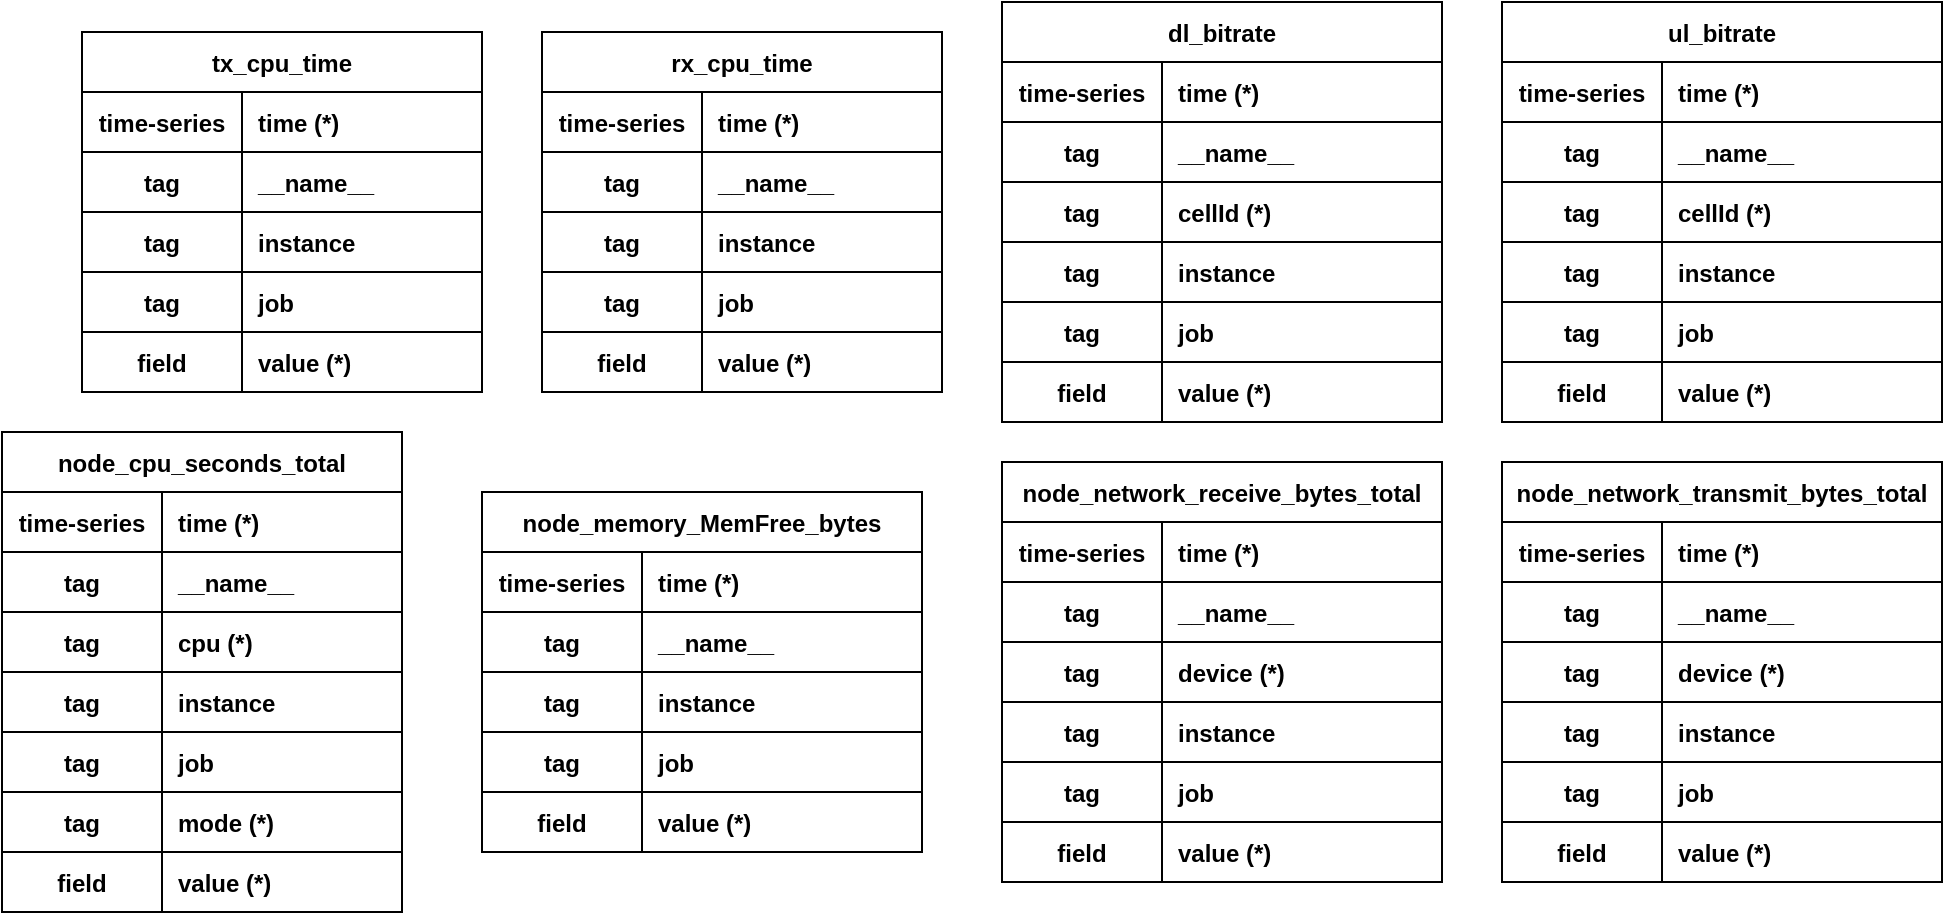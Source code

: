 <mxfile version="14.1.8" type="device"><diagram id="R2lEEEUBdFMjLlhIrx00" name="Page-1"><mxGraphModel dx="1422" dy="822" grid="1" gridSize="10" guides="1" tooltips="1" connect="1" arrows="1" fold="1" page="1" pageScale="1" pageWidth="850" pageHeight="1100" math="0" shadow="0" extFonts="Permanent Marker^https://fonts.googleapis.com/css?family=Permanent+Marker"><root><mxCell id="0"/><mxCell id="1" parent="0"/><mxCell id="C-vyLk0tnHw3VtMMgP7b-23" value="node_cpu_seconds_total" style="shape=table;startSize=30;container=1;collapsible=1;childLayout=tableLayout;fixedRows=1;rowLines=0;fontStyle=1;align=center;resizeLast=1;" parent="1" vertex="1"><mxGeometry x="20" y="240" width="200" height="240" as="geometry"/></mxCell><mxCell id="C-vyLk0tnHw3VtMMgP7b-24" value="" style="shape=partialRectangle;collapsible=0;dropTarget=0;pointerEvents=0;fillColor=none;points=[[0,0.5],[1,0.5]];portConstraint=eastwest;top=0;left=0;right=0;bottom=1;" parent="C-vyLk0tnHw3VtMMgP7b-23" vertex="1"><mxGeometry y="30" width="200" height="30" as="geometry"/></mxCell><mxCell id="C-vyLk0tnHw3VtMMgP7b-25" value="time-series" style="shape=partialRectangle;overflow=hidden;connectable=0;fillColor=none;top=0;left=0;bottom=0;right=0;fontStyle=1;" parent="C-vyLk0tnHw3VtMMgP7b-24" vertex="1"><mxGeometry width="80" height="30" as="geometry"/></mxCell><mxCell id="C-vyLk0tnHw3VtMMgP7b-26" value="time (*)" style="shape=partialRectangle;overflow=hidden;connectable=0;fillColor=none;top=0;left=0;bottom=0;right=0;align=left;spacingLeft=6;fontStyle=1;" parent="C-vyLk0tnHw3VtMMgP7b-24" vertex="1"><mxGeometry x="80" width="120" height="30" as="geometry"/></mxCell><mxCell id="g7K56f_IgcgSy3lvtqg9-28" style="shape=partialRectangle;collapsible=0;dropTarget=0;pointerEvents=0;fillColor=none;points=[[0,0.5],[1,0.5]];portConstraint=eastwest;top=0;left=0;right=0;bottom=1;" vertex="1" parent="C-vyLk0tnHw3VtMMgP7b-23"><mxGeometry y="60" width="200" height="30" as="geometry"/></mxCell><mxCell id="g7K56f_IgcgSy3lvtqg9-29" value="tag" style="shape=partialRectangle;overflow=hidden;connectable=0;fillColor=none;top=0;left=0;bottom=0;right=0;fontStyle=1;" vertex="1" parent="g7K56f_IgcgSy3lvtqg9-28"><mxGeometry width="80" height="30" as="geometry"/></mxCell><mxCell id="g7K56f_IgcgSy3lvtqg9-30" value="__name__" style="shape=partialRectangle;overflow=hidden;connectable=0;fillColor=none;top=0;left=0;bottom=0;right=0;align=left;spacingLeft=6;fontStyle=1;" vertex="1" parent="g7K56f_IgcgSy3lvtqg9-28"><mxGeometry x="80" width="120" height="30" as="geometry"/></mxCell><mxCell id="g7K56f_IgcgSy3lvtqg9-25" style="shape=partialRectangle;collapsible=0;dropTarget=0;pointerEvents=0;fillColor=none;points=[[0,0.5],[1,0.5]];portConstraint=eastwest;top=0;left=0;right=0;bottom=1;" vertex="1" parent="C-vyLk0tnHw3VtMMgP7b-23"><mxGeometry y="90" width="200" height="30" as="geometry"/></mxCell><mxCell id="g7K56f_IgcgSy3lvtqg9-26" value="tag" style="shape=partialRectangle;overflow=hidden;connectable=0;fillColor=none;top=0;left=0;bottom=0;right=0;fontStyle=1;" vertex="1" parent="g7K56f_IgcgSy3lvtqg9-25"><mxGeometry width="80" height="30" as="geometry"/></mxCell><mxCell id="g7K56f_IgcgSy3lvtqg9-27" value="cpu (*)" style="shape=partialRectangle;overflow=hidden;connectable=0;fillColor=none;top=0;left=0;bottom=0;right=0;align=left;spacingLeft=6;fontStyle=1;" vertex="1" parent="g7K56f_IgcgSy3lvtqg9-25"><mxGeometry x="80" width="120" height="30" as="geometry"/></mxCell><mxCell id="g7K56f_IgcgSy3lvtqg9-22" style="shape=partialRectangle;collapsible=0;dropTarget=0;pointerEvents=0;fillColor=none;points=[[0,0.5],[1,0.5]];portConstraint=eastwest;top=0;left=0;right=0;bottom=1;" vertex="1" parent="C-vyLk0tnHw3VtMMgP7b-23"><mxGeometry y="120" width="200" height="30" as="geometry"/></mxCell><mxCell id="g7K56f_IgcgSy3lvtqg9-23" value="tag" style="shape=partialRectangle;overflow=hidden;connectable=0;fillColor=none;top=0;left=0;bottom=0;right=0;fontStyle=1;" vertex="1" parent="g7K56f_IgcgSy3lvtqg9-22"><mxGeometry width="80" height="30" as="geometry"/></mxCell><mxCell id="g7K56f_IgcgSy3lvtqg9-24" value="instance" style="shape=partialRectangle;overflow=hidden;connectable=0;fillColor=none;top=0;left=0;bottom=0;right=0;align=left;spacingLeft=6;fontStyle=1;" vertex="1" parent="g7K56f_IgcgSy3lvtqg9-22"><mxGeometry x="80" width="120" height="30" as="geometry"/></mxCell><mxCell id="g7K56f_IgcgSy3lvtqg9-19" style="shape=partialRectangle;collapsible=0;dropTarget=0;pointerEvents=0;fillColor=none;points=[[0,0.5],[1,0.5]];portConstraint=eastwest;top=0;left=0;right=0;bottom=1;" vertex="1" parent="C-vyLk0tnHw3VtMMgP7b-23"><mxGeometry y="150" width="200" height="30" as="geometry"/></mxCell><mxCell id="g7K56f_IgcgSy3lvtqg9-20" value="tag" style="shape=partialRectangle;overflow=hidden;connectable=0;fillColor=none;top=0;left=0;bottom=0;right=0;fontStyle=1;" vertex="1" parent="g7K56f_IgcgSy3lvtqg9-19"><mxGeometry width="80" height="30" as="geometry"/></mxCell><mxCell id="g7K56f_IgcgSy3lvtqg9-21" value="job" style="shape=partialRectangle;overflow=hidden;connectable=0;fillColor=none;top=0;left=0;bottom=0;right=0;align=left;spacingLeft=6;fontStyle=1;" vertex="1" parent="g7K56f_IgcgSy3lvtqg9-19"><mxGeometry x="80" width="120" height="30" as="geometry"/></mxCell><mxCell id="g7K56f_IgcgSy3lvtqg9-16" style="shape=partialRectangle;collapsible=0;dropTarget=0;pointerEvents=0;fillColor=none;points=[[0,0.5],[1,0.5]];portConstraint=eastwest;top=0;left=0;right=0;bottom=1;" vertex="1" parent="C-vyLk0tnHw3VtMMgP7b-23"><mxGeometry y="180" width="200" height="30" as="geometry"/></mxCell><mxCell id="g7K56f_IgcgSy3lvtqg9-17" value="tag" style="shape=partialRectangle;overflow=hidden;connectable=0;fillColor=none;top=0;left=0;bottom=0;right=0;fontStyle=1;" vertex="1" parent="g7K56f_IgcgSy3lvtqg9-16"><mxGeometry width="80" height="30" as="geometry"/></mxCell><mxCell id="g7K56f_IgcgSy3lvtqg9-18" value="mode (*)" style="shape=partialRectangle;overflow=hidden;connectable=0;fillColor=none;top=0;left=0;bottom=0;right=0;align=left;spacingLeft=6;fontStyle=1;" vertex="1" parent="g7K56f_IgcgSy3lvtqg9-16"><mxGeometry x="80" width="120" height="30" as="geometry"/></mxCell><mxCell id="g7K56f_IgcgSy3lvtqg9-13" style="shape=partialRectangle;collapsible=0;dropTarget=0;pointerEvents=0;fillColor=none;points=[[0,0.5],[1,0.5]];portConstraint=eastwest;top=0;left=0;right=0;bottom=1;" vertex="1" parent="C-vyLk0tnHw3VtMMgP7b-23"><mxGeometry y="210" width="200" height="30" as="geometry"/></mxCell><mxCell id="g7K56f_IgcgSy3lvtqg9-14" value="field" style="shape=partialRectangle;overflow=hidden;connectable=0;fillColor=none;top=0;left=0;bottom=0;right=0;fontStyle=1;" vertex="1" parent="g7K56f_IgcgSy3lvtqg9-13"><mxGeometry width="80" height="30" as="geometry"/></mxCell><mxCell id="g7K56f_IgcgSy3lvtqg9-15" value="value (*)" style="shape=partialRectangle;overflow=hidden;connectable=0;fillColor=none;top=0;left=0;bottom=0;right=0;align=left;spacingLeft=6;fontStyle=1;" vertex="1" parent="g7K56f_IgcgSy3lvtqg9-13"><mxGeometry x="80" width="120" height="30" as="geometry"/></mxCell><mxCell id="g7K56f_IgcgSy3lvtqg9-69" value="tx_cpu_time" style="shape=table;startSize=30;container=1;collapsible=1;childLayout=tableLayout;fixedRows=1;rowLines=0;fontStyle=1;align=center;resizeLast=1;" vertex="1" parent="1"><mxGeometry x="60" y="40" width="200" height="180" as="geometry"/></mxCell><mxCell id="g7K56f_IgcgSy3lvtqg9-70" value="" style="shape=partialRectangle;collapsible=0;dropTarget=0;pointerEvents=0;fillColor=none;points=[[0,0.5],[1,0.5]];portConstraint=eastwest;top=0;left=0;right=0;bottom=1;" vertex="1" parent="g7K56f_IgcgSy3lvtqg9-69"><mxGeometry y="30" width="200" height="30" as="geometry"/></mxCell><mxCell id="g7K56f_IgcgSy3lvtqg9-71" value="time-series" style="shape=partialRectangle;overflow=hidden;connectable=0;fillColor=none;top=0;left=0;bottom=0;right=0;fontStyle=1;" vertex="1" parent="g7K56f_IgcgSy3lvtqg9-70"><mxGeometry width="80" height="30" as="geometry"/></mxCell><mxCell id="g7K56f_IgcgSy3lvtqg9-72" value="time (*)" style="shape=partialRectangle;overflow=hidden;connectable=0;fillColor=none;top=0;left=0;bottom=0;right=0;align=left;spacingLeft=6;fontStyle=1;" vertex="1" parent="g7K56f_IgcgSy3lvtqg9-70"><mxGeometry x="80" width="120" height="30" as="geometry"/></mxCell><mxCell id="g7K56f_IgcgSy3lvtqg9-73" style="shape=partialRectangle;collapsible=0;dropTarget=0;pointerEvents=0;fillColor=none;points=[[0,0.5],[1,0.5]];portConstraint=eastwest;top=0;left=0;right=0;bottom=1;" vertex="1" parent="g7K56f_IgcgSy3lvtqg9-69"><mxGeometry y="60" width="200" height="30" as="geometry"/></mxCell><mxCell id="g7K56f_IgcgSy3lvtqg9-74" value="tag" style="shape=partialRectangle;overflow=hidden;connectable=0;fillColor=none;top=0;left=0;bottom=0;right=0;fontStyle=1;" vertex="1" parent="g7K56f_IgcgSy3lvtqg9-73"><mxGeometry width="80" height="30" as="geometry"/></mxCell><mxCell id="g7K56f_IgcgSy3lvtqg9-75" value="__name__" style="shape=partialRectangle;overflow=hidden;connectable=0;fillColor=none;top=0;left=0;bottom=0;right=0;align=left;spacingLeft=6;fontStyle=1;" vertex="1" parent="g7K56f_IgcgSy3lvtqg9-73"><mxGeometry x="80" width="120" height="30" as="geometry"/></mxCell><mxCell id="g7K56f_IgcgSy3lvtqg9-76" style="shape=partialRectangle;collapsible=0;dropTarget=0;pointerEvents=0;fillColor=none;points=[[0,0.5],[1,0.5]];portConstraint=eastwest;top=0;left=0;right=0;bottom=1;" vertex="1" parent="g7K56f_IgcgSy3lvtqg9-69"><mxGeometry y="90" width="200" height="30" as="geometry"/></mxCell><mxCell id="g7K56f_IgcgSy3lvtqg9-77" value="tag" style="shape=partialRectangle;overflow=hidden;connectable=0;fillColor=none;top=0;left=0;bottom=0;right=0;fontStyle=1;" vertex="1" parent="g7K56f_IgcgSy3lvtqg9-76"><mxGeometry width="80" height="30" as="geometry"/></mxCell><mxCell id="g7K56f_IgcgSy3lvtqg9-78" value="instance" style="shape=partialRectangle;overflow=hidden;connectable=0;fillColor=none;top=0;left=0;bottom=0;right=0;align=left;spacingLeft=6;fontStyle=1;" vertex="1" parent="g7K56f_IgcgSy3lvtqg9-76"><mxGeometry x="80" width="120" height="30" as="geometry"/></mxCell><mxCell id="g7K56f_IgcgSy3lvtqg9-79" style="shape=partialRectangle;collapsible=0;dropTarget=0;pointerEvents=0;fillColor=none;points=[[0,0.5],[1,0.5]];portConstraint=eastwest;top=0;left=0;right=0;bottom=1;" vertex="1" parent="g7K56f_IgcgSy3lvtqg9-69"><mxGeometry y="120" width="200" height="30" as="geometry"/></mxCell><mxCell id="g7K56f_IgcgSy3lvtqg9-80" value="tag" style="shape=partialRectangle;overflow=hidden;connectable=0;fillColor=none;top=0;left=0;bottom=0;right=0;fontStyle=1;" vertex="1" parent="g7K56f_IgcgSy3lvtqg9-79"><mxGeometry width="80" height="30" as="geometry"/></mxCell><mxCell id="g7K56f_IgcgSy3lvtqg9-81" value="job" style="shape=partialRectangle;overflow=hidden;connectable=0;fillColor=none;top=0;left=0;bottom=0;right=0;align=left;spacingLeft=6;fontStyle=1;" vertex="1" parent="g7K56f_IgcgSy3lvtqg9-79"><mxGeometry x="80" width="120" height="30" as="geometry"/></mxCell><mxCell id="g7K56f_IgcgSy3lvtqg9-82" style="shape=partialRectangle;collapsible=0;dropTarget=0;pointerEvents=0;fillColor=none;points=[[0,0.5],[1,0.5]];portConstraint=eastwest;top=0;left=0;right=0;bottom=1;" vertex="1" parent="g7K56f_IgcgSy3lvtqg9-69"><mxGeometry y="150" width="200" height="30" as="geometry"/></mxCell><mxCell id="g7K56f_IgcgSy3lvtqg9-83" value="field" style="shape=partialRectangle;overflow=hidden;connectable=0;fillColor=none;top=0;left=0;bottom=0;right=0;fontStyle=1;" vertex="1" parent="g7K56f_IgcgSy3lvtqg9-82"><mxGeometry width="80" height="30" as="geometry"/></mxCell><mxCell id="g7K56f_IgcgSy3lvtqg9-84" value="value (*)" style="shape=partialRectangle;overflow=hidden;connectable=0;fillColor=none;top=0;left=0;bottom=0;right=0;align=left;spacingLeft=6;fontStyle=1;" vertex="1" parent="g7K56f_IgcgSy3lvtqg9-82"><mxGeometry x="80" width="120" height="30" as="geometry"/></mxCell><mxCell id="g7K56f_IgcgSy3lvtqg9-88" value="rx_cpu_time" style="shape=table;startSize=30;container=1;collapsible=1;childLayout=tableLayout;fixedRows=1;rowLines=0;fontStyle=1;align=center;resizeLast=1;" vertex="1" parent="1"><mxGeometry x="290" y="40" width="200" height="180" as="geometry"/></mxCell><mxCell id="g7K56f_IgcgSy3lvtqg9-89" value="" style="shape=partialRectangle;collapsible=0;dropTarget=0;pointerEvents=0;fillColor=none;points=[[0,0.5],[1,0.5]];portConstraint=eastwest;top=0;left=0;right=0;bottom=1;" vertex="1" parent="g7K56f_IgcgSy3lvtqg9-88"><mxGeometry y="30" width="200" height="30" as="geometry"/></mxCell><mxCell id="g7K56f_IgcgSy3lvtqg9-90" value="time-series" style="shape=partialRectangle;overflow=hidden;connectable=0;fillColor=none;top=0;left=0;bottom=0;right=0;fontStyle=1;" vertex="1" parent="g7K56f_IgcgSy3lvtqg9-89"><mxGeometry width="80" height="30" as="geometry"/></mxCell><mxCell id="g7K56f_IgcgSy3lvtqg9-91" value="time (*)" style="shape=partialRectangle;overflow=hidden;connectable=0;fillColor=none;top=0;left=0;bottom=0;right=0;align=left;spacingLeft=6;fontStyle=1;" vertex="1" parent="g7K56f_IgcgSy3lvtqg9-89"><mxGeometry x="80" width="120" height="30" as="geometry"/></mxCell><mxCell id="g7K56f_IgcgSy3lvtqg9-92" style="shape=partialRectangle;collapsible=0;dropTarget=0;pointerEvents=0;fillColor=none;points=[[0,0.5],[1,0.5]];portConstraint=eastwest;top=0;left=0;right=0;bottom=1;" vertex="1" parent="g7K56f_IgcgSy3lvtqg9-88"><mxGeometry y="60" width="200" height="30" as="geometry"/></mxCell><mxCell id="g7K56f_IgcgSy3lvtqg9-93" value="tag" style="shape=partialRectangle;overflow=hidden;connectable=0;fillColor=none;top=0;left=0;bottom=0;right=0;fontStyle=1;" vertex="1" parent="g7K56f_IgcgSy3lvtqg9-92"><mxGeometry width="80" height="30" as="geometry"/></mxCell><mxCell id="g7K56f_IgcgSy3lvtqg9-94" value="__name__" style="shape=partialRectangle;overflow=hidden;connectable=0;fillColor=none;top=0;left=0;bottom=0;right=0;align=left;spacingLeft=6;fontStyle=1;" vertex="1" parent="g7K56f_IgcgSy3lvtqg9-92"><mxGeometry x="80" width="120" height="30" as="geometry"/></mxCell><mxCell id="g7K56f_IgcgSy3lvtqg9-95" style="shape=partialRectangle;collapsible=0;dropTarget=0;pointerEvents=0;fillColor=none;points=[[0,0.5],[1,0.5]];portConstraint=eastwest;top=0;left=0;right=0;bottom=1;" vertex="1" parent="g7K56f_IgcgSy3lvtqg9-88"><mxGeometry y="90" width="200" height="30" as="geometry"/></mxCell><mxCell id="g7K56f_IgcgSy3lvtqg9-96" value="tag" style="shape=partialRectangle;overflow=hidden;connectable=0;fillColor=none;top=0;left=0;bottom=0;right=0;fontStyle=1;" vertex="1" parent="g7K56f_IgcgSy3lvtqg9-95"><mxGeometry width="80" height="30" as="geometry"/></mxCell><mxCell id="g7K56f_IgcgSy3lvtqg9-97" value="instance" style="shape=partialRectangle;overflow=hidden;connectable=0;fillColor=none;top=0;left=0;bottom=0;right=0;align=left;spacingLeft=6;fontStyle=1;" vertex="1" parent="g7K56f_IgcgSy3lvtqg9-95"><mxGeometry x="80" width="120" height="30" as="geometry"/></mxCell><mxCell id="g7K56f_IgcgSy3lvtqg9-98" style="shape=partialRectangle;collapsible=0;dropTarget=0;pointerEvents=0;fillColor=none;points=[[0,0.5],[1,0.5]];portConstraint=eastwest;top=0;left=0;right=0;bottom=1;" vertex="1" parent="g7K56f_IgcgSy3lvtqg9-88"><mxGeometry y="120" width="200" height="30" as="geometry"/></mxCell><mxCell id="g7K56f_IgcgSy3lvtqg9-99" value="tag" style="shape=partialRectangle;overflow=hidden;connectable=0;fillColor=none;top=0;left=0;bottom=0;right=0;fontStyle=1;" vertex="1" parent="g7K56f_IgcgSy3lvtqg9-98"><mxGeometry width="80" height="30" as="geometry"/></mxCell><mxCell id="g7K56f_IgcgSy3lvtqg9-100" value="job" style="shape=partialRectangle;overflow=hidden;connectable=0;fillColor=none;top=0;left=0;bottom=0;right=0;align=left;spacingLeft=6;fontStyle=1;" vertex="1" parent="g7K56f_IgcgSy3lvtqg9-98"><mxGeometry x="80" width="120" height="30" as="geometry"/></mxCell><mxCell id="g7K56f_IgcgSy3lvtqg9-101" style="shape=partialRectangle;collapsible=0;dropTarget=0;pointerEvents=0;fillColor=none;points=[[0,0.5],[1,0.5]];portConstraint=eastwest;top=0;left=0;right=0;bottom=1;" vertex="1" parent="g7K56f_IgcgSy3lvtqg9-88"><mxGeometry y="150" width="200" height="30" as="geometry"/></mxCell><mxCell id="g7K56f_IgcgSy3lvtqg9-102" value="field" style="shape=partialRectangle;overflow=hidden;connectable=0;fillColor=none;top=0;left=0;bottom=0;right=0;fontStyle=1;" vertex="1" parent="g7K56f_IgcgSy3lvtqg9-101"><mxGeometry width="80" height="30" as="geometry"/></mxCell><mxCell id="g7K56f_IgcgSy3lvtqg9-103" value="value (*)" style="shape=partialRectangle;overflow=hidden;connectable=0;fillColor=none;top=0;left=0;bottom=0;right=0;align=left;spacingLeft=6;fontStyle=1;" vertex="1" parent="g7K56f_IgcgSy3lvtqg9-101"><mxGeometry x="80" width="120" height="30" as="geometry"/></mxCell><mxCell id="g7K56f_IgcgSy3lvtqg9-104" value="node_memory_MemFree_bytes" style="shape=table;startSize=30;container=1;collapsible=1;childLayout=tableLayout;fixedRows=1;rowLines=0;fontStyle=1;align=center;resizeLast=1;" vertex="1" parent="1"><mxGeometry x="260" y="270" width="220" height="180" as="geometry"/></mxCell><mxCell id="g7K56f_IgcgSy3lvtqg9-105" value="" style="shape=partialRectangle;collapsible=0;dropTarget=0;pointerEvents=0;fillColor=none;points=[[0,0.5],[1,0.5]];portConstraint=eastwest;top=0;left=0;right=0;bottom=1;" vertex="1" parent="g7K56f_IgcgSy3lvtqg9-104"><mxGeometry y="30" width="220" height="30" as="geometry"/></mxCell><mxCell id="g7K56f_IgcgSy3lvtqg9-106" value="time-series" style="shape=partialRectangle;overflow=hidden;connectable=0;fillColor=none;top=0;left=0;bottom=0;right=0;fontStyle=1;" vertex="1" parent="g7K56f_IgcgSy3lvtqg9-105"><mxGeometry width="80" height="30" as="geometry"/></mxCell><mxCell id="g7K56f_IgcgSy3lvtqg9-107" value="time (*)" style="shape=partialRectangle;overflow=hidden;connectable=0;fillColor=none;top=0;left=0;bottom=0;right=0;align=left;spacingLeft=6;fontStyle=1;" vertex="1" parent="g7K56f_IgcgSy3lvtqg9-105"><mxGeometry x="80" width="140" height="30" as="geometry"/></mxCell><mxCell id="g7K56f_IgcgSy3lvtqg9-108" style="shape=partialRectangle;collapsible=0;dropTarget=0;pointerEvents=0;fillColor=none;points=[[0,0.5],[1,0.5]];portConstraint=eastwest;top=0;left=0;right=0;bottom=1;" vertex="1" parent="g7K56f_IgcgSy3lvtqg9-104"><mxGeometry y="60" width="220" height="30" as="geometry"/></mxCell><mxCell id="g7K56f_IgcgSy3lvtqg9-109" value="tag" style="shape=partialRectangle;overflow=hidden;connectable=0;fillColor=none;top=0;left=0;bottom=0;right=0;fontStyle=1;" vertex="1" parent="g7K56f_IgcgSy3lvtqg9-108"><mxGeometry width="80" height="30" as="geometry"/></mxCell><mxCell id="g7K56f_IgcgSy3lvtqg9-110" value="__name__" style="shape=partialRectangle;overflow=hidden;connectable=0;fillColor=none;top=0;left=0;bottom=0;right=0;align=left;spacingLeft=6;fontStyle=1;" vertex="1" parent="g7K56f_IgcgSy3lvtqg9-108"><mxGeometry x="80" width="140" height="30" as="geometry"/></mxCell><mxCell id="g7K56f_IgcgSy3lvtqg9-111" style="shape=partialRectangle;collapsible=0;dropTarget=0;pointerEvents=0;fillColor=none;points=[[0,0.5],[1,0.5]];portConstraint=eastwest;top=0;left=0;right=0;bottom=1;" vertex="1" parent="g7K56f_IgcgSy3lvtqg9-104"><mxGeometry y="90" width="220" height="30" as="geometry"/></mxCell><mxCell id="g7K56f_IgcgSy3lvtqg9-112" value="tag" style="shape=partialRectangle;overflow=hidden;connectable=0;fillColor=none;top=0;left=0;bottom=0;right=0;fontStyle=1;" vertex="1" parent="g7K56f_IgcgSy3lvtqg9-111"><mxGeometry width="80" height="30" as="geometry"/></mxCell><mxCell id="g7K56f_IgcgSy3lvtqg9-113" value="instance" style="shape=partialRectangle;overflow=hidden;connectable=0;fillColor=none;top=0;left=0;bottom=0;right=0;align=left;spacingLeft=6;fontStyle=1;" vertex="1" parent="g7K56f_IgcgSy3lvtqg9-111"><mxGeometry x="80" width="140" height="30" as="geometry"/></mxCell><mxCell id="g7K56f_IgcgSy3lvtqg9-114" style="shape=partialRectangle;collapsible=0;dropTarget=0;pointerEvents=0;fillColor=none;points=[[0,0.5],[1,0.5]];portConstraint=eastwest;top=0;left=0;right=0;bottom=1;" vertex="1" parent="g7K56f_IgcgSy3lvtqg9-104"><mxGeometry y="120" width="220" height="30" as="geometry"/></mxCell><mxCell id="g7K56f_IgcgSy3lvtqg9-115" value="tag" style="shape=partialRectangle;overflow=hidden;connectable=0;fillColor=none;top=0;left=0;bottom=0;right=0;fontStyle=1;" vertex="1" parent="g7K56f_IgcgSy3lvtqg9-114"><mxGeometry width="80" height="30" as="geometry"/></mxCell><mxCell id="g7K56f_IgcgSy3lvtqg9-116" value="job" style="shape=partialRectangle;overflow=hidden;connectable=0;fillColor=none;top=0;left=0;bottom=0;right=0;align=left;spacingLeft=6;fontStyle=1;" vertex="1" parent="g7K56f_IgcgSy3lvtqg9-114"><mxGeometry x="80" width="140" height="30" as="geometry"/></mxCell><mxCell id="g7K56f_IgcgSy3lvtqg9-117" style="shape=partialRectangle;collapsible=0;dropTarget=0;pointerEvents=0;fillColor=none;points=[[0,0.5],[1,0.5]];portConstraint=eastwest;top=0;left=0;right=0;bottom=1;" vertex="1" parent="g7K56f_IgcgSy3lvtqg9-104"><mxGeometry y="150" width="220" height="30" as="geometry"/></mxCell><mxCell id="g7K56f_IgcgSy3lvtqg9-118" value="field" style="shape=partialRectangle;overflow=hidden;connectable=0;fillColor=none;top=0;left=0;bottom=0;right=0;fontStyle=1;" vertex="1" parent="g7K56f_IgcgSy3lvtqg9-117"><mxGeometry width="80" height="30" as="geometry"/></mxCell><mxCell id="g7K56f_IgcgSy3lvtqg9-119" value="value (*)" style="shape=partialRectangle;overflow=hidden;connectable=0;fillColor=none;top=0;left=0;bottom=0;right=0;align=left;spacingLeft=6;fontStyle=1;" vertex="1" parent="g7K56f_IgcgSy3lvtqg9-117"><mxGeometry x="80" width="140" height="30" as="geometry"/></mxCell><mxCell id="g7K56f_IgcgSy3lvtqg9-120" value="node_network_receive_bytes_total" style="shape=table;startSize=30;container=1;collapsible=1;childLayout=tableLayout;fixedRows=1;rowLines=0;fontStyle=1;align=center;resizeLast=1;" vertex="1" parent="1"><mxGeometry x="520" y="255" width="220" height="210" as="geometry"/></mxCell><mxCell id="g7K56f_IgcgSy3lvtqg9-121" value="" style="shape=partialRectangle;collapsible=0;dropTarget=0;pointerEvents=0;fillColor=none;points=[[0,0.5],[1,0.5]];portConstraint=eastwest;top=0;left=0;right=0;bottom=1;" vertex="1" parent="g7K56f_IgcgSy3lvtqg9-120"><mxGeometry y="30" width="220" height="30" as="geometry"/></mxCell><mxCell id="g7K56f_IgcgSy3lvtqg9-122" value="time-series" style="shape=partialRectangle;overflow=hidden;connectable=0;fillColor=none;top=0;left=0;bottom=0;right=0;fontStyle=1;" vertex="1" parent="g7K56f_IgcgSy3lvtqg9-121"><mxGeometry width="80" height="30" as="geometry"/></mxCell><mxCell id="g7K56f_IgcgSy3lvtqg9-123" value="time (*)" style="shape=partialRectangle;overflow=hidden;connectable=0;fillColor=none;top=0;left=0;bottom=0;right=0;align=left;spacingLeft=6;fontStyle=1;" vertex="1" parent="g7K56f_IgcgSy3lvtqg9-121"><mxGeometry x="80" width="140" height="30" as="geometry"/></mxCell><mxCell id="g7K56f_IgcgSy3lvtqg9-124" style="shape=partialRectangle;collapsible=0;dropTarget=0;pointerEvents=0;fillColor=none;points=[[0,0.5],[1,0.5]];portConstraint=eastwest;top=0;left=0;right=0;bottom=1;" vertex="1" parent="g7K56f_IgcgSy3lvtqg9-120"><mxGeometry y="60" width="220" height="30" as="geometry"/></mxCell><mxCell id="g7K56f_IgcgSy3lvtqg9-125" value="tag" style="shape=partialRectangle;overflow=hidden;connectable=0;fillColor=none;top=0;left=0;bottom=0;right=0;fontStyle=1;" vertex="1" parent="g7K56f_IgcgSy3lvtqg9-124"><mxGeometry width="80" height="30" as="geometry"/></mxCell><mxCell id="g7K56f_IgcgSy3lvtqg9-126" value="__name__" style="shape=partialRectangle;overflow=hidden;connectable=0;fillColor=none;top=0;left=0;bottom=0;right=0;align=left;spacingLeft=6;fontStyle=1;" vertex="1" parent="g7K56f_IgcgSy3lvtqg9-124"><mxGeometry x="80" width="140" height="30" as="geometry"/></mxCell><mxCell id="g7K56f_IgcgSy3lvtqg9-127" style="shape=partialRectangle;collapsible=0;dropTarget=0;pointerEvents=0;fillColor=none;points=[[0,0.5],[1,0.5]];portConstraint=eastwest;top=0;left=0;right=0;bottom=1;" vertex="1" parent="g7K56f_IgcgSy3lvtqg9-120"><mxGeometry y="90" width="220" height="30" as="geometry"/></mxCell><mxCell id="g7K56f_IgcgSy3lvtqg9-128" value="tag" style="shape=partialRectangle;overflow=hidden;connectable=0;fillColor=none;top=0;left=0;bottom=0;right=0;fontStyle=1;" vertex="1" parent="g7K56f_IgcgSy3lvtqg9-127"><mxGeometry width="80" height="30" as="geometry"/></mxCell><mxCell id="g7K56f_IgcgSy3lvtqg9-129" value="device (*)" style="shape=partialRectangle;overflow=hidden;connectable=0;fillColor=none;top=0;left=0;bottom=0;right=0;align=left;spacingLeft=6;fontStyle=1;" vertex="1" parent="g7K56f_IgcgSy3lvtqg9-127"><mxGeometry x="80" width="140" height="30" as="geometry"/></mxCell><mxCell id="g7K56f_IgcgSy3lvtqg9-130" style="shape=partialRectangle;collapsible=0;dropTarget=0;pointerEvents=0;fillColor=none;points=[[0,0.5],[1,0.5]];portConstraint=eastwest;top=0;left=0;right=0;bottom=1;" vertex="1" parent="g7K56f_IgcgSy3lvtqg9-120"><mxGeometry y="120" width="220" height="30" as="geometry"/></mxCell><mxCell id="g7K56f_IgcgSy3lvtqg9-131" value="tag" style="shape=partialRectangle;overflow=hidden;connectable=0;fillColor=none;top=0;left=0;bottom=0;right=0;fontStyle=1;" vertex="1" parent="g7K56f_IgcgSy3lvtqg9-130"><mxGeometry width="80" height="30" as="geometry"/></mxCell><mxCell id="g7K56f_IgcgSy3lvtqg9-132" value="instance" style="shape=partialRectangle;overflow=hidden;connectable=0;fillColor=none;top=0;left=0;bottom=0;right=0;align=left;spacingLeft=6;fontStyle=1;" vertex="1" parent="g7K56f_IgcgSy3lvtqg9-130"><mxGeometry x="80" width="140" height="30" as="geometry"/></mxCell><mxCell id="g7K56f_IgcgSy3lvtqg9-133" style="shape=partialRectangle;collapsible=0;dropTarget=0;pointerEvents=0;fillColor=none;points=[[0,0.5],[1,0.5]];portConstraint=eastwest;top=0;left=0;right=0;bottom=1;" vertex="1" parent="g7K56f_IgcgSy3lvtqg9-120"><mxGeometry y="150" width="220" height="30" as="geometry"/></mxCell><mxCell id="g7K56f_IgcgSy3lvtqg9-134" value="tag" style="shape=partialRectangle;overflow=hidden;connectable=0;fillColor=none;top=0;left=0;bottom=0;right=0;fontStyle=1;" vertex="1" parent="g7K56f_IgcgSy3lvtqg9-133"><mxGeometry width="80" height="30" as="geometry"/></mxCell><mxCell id="g7K56f_IgcgSy3lvtqg9-135" value="job" style="shape=partialRectangle;overflow=hidden;connectable=0;fillColor=none;top=0;left=0;bottom=0;right=0;align=left;spacingLeft=6;fontStyle=1;" vertex="1" parent="g7K56f_IgcgSy3lvtqg9-133"><mxGeometry x="80" width="140" height="30" as="geometry"/></mxCell><mxCell id="g7K56f_IgcgSy3lvtqg9-136" style="shape=partialRectangle;collapsible=0;dropTarget=0;pointerEvents=0;fillColor=none;points=[[0,0.5],[1,0.5]];portConstraint=eastwest;top=0;left=0;right=0;bottom=1;" vertex="1" parent="g7K56f_IgcgSy3lvtqg9-120"><mxGeometry y="180" width="220" height="30" as="geometry"/></mxCell><mxCell id="g7K56f_IgcgSy3lvtqg9-137" value="field" style="shape=partialRectangle;overflow=hidden;connectable=0;fillColor=none;top=0;left=0;bottom=0;right=0;fontStyle=1;" vertex="1" parent="g7K56f_IgcgSy3lvtqg9-136"><mxGeometry width="80" height="30" as="geometry"/></mxCell><mxCell id="g7K56f_IgcgSy3lvtqg9-138" value="value (*)" style="shape=partialRectangle;overflow=hidden;connectable=0;fillColor=none;top=0;left=0;bottom=0;right=0;align=left;spacingLeft=6;fontStyle=1;" vertex="1" parent="g7K56f_IgcgSy3lvtqg9-136"><mxGeometry x="80" width="140" height="30" as="geometry"/></mxCell><mxCell id="g7K56f_IgcgSy3lvtqg9-142" value="node_network_transmit_bytes_total" style="shape=table;startSize=30;container=1;collapsible=1;childLayout=tableLayout;fixedRows=1;rowLines=0;fontStyle=1;align=center;resizeLast=1;" vertex="1" parent="1"><mxGeometry x="770" y="255" width="220" height="210" as="geometry"/></mxCell><mxCell id="g7K56f_IgcgSy3lvtqg9-143" value="" style="shape=partialRectangle;collapsible=0;dropTarget=0;pointerEvents=0;fillColor=none;points=[[0,0.5],[1,0.5]];portConstraint=eastwest;top=0;left=0;right=0;bottom=1;" vertex="1" parent="g7K56f_IgcgSy3lvtqg9-142"><mxGeometry y="30" width="220" height="30" as="geometry"/></mxCell><mxCell id="g7K56f_IgcgSy3lvtqg9-144" value="time-series" style="shape=partialRectangle;overflow=hidden;connectable=0;fillColor=none;top=0;left=0;bottom=0;right=0;fontStyle=1;" vertex="1" parent="g7K56f_IgcgSy3lvtqg9-143"><mxGeometry width="80" height="30" as="geometry"/></mxCell><mxCell id="g7K56f_IgcgSy3lvtqg9-145" value="time (*)" style="shape=partialRectangle;overflow=hidden;connectable=0;fillColor=none;top=0;left=0;bottom=0;right=0;align=left;spacingLeft=6;fontStyle=1;" vertex="1" parent="g7K56f_IgcgSy3lvtqg9-143"><mxGeometry x="80" width="140" height="30" as="geometry"/></mxCell><mxCell id="g7K56f_IgcgSy3lvtqg9-146" style="shape=partialRectangle;collapsible=0;dropTarget=0;pointerEvents=0;fillColor=none;points=[[0,0.5],[1,0.5]];portConstraint=eastwest;top=0;left=0;right=0;bottom=1;" vertex="1" parent="g7K56f_IgcgSy3lvtqg9-142"><mxGeometry y="60" width="220" height="30" as="geometry"/></mxCell><mxCell id="g7K56f_IgcgSy3lvtqg9-147" value="tag" style="shape=partialRectangle;overflow=hidden;connectable=0;fillColor=none;top=0;left=0;bottom=0;right=0;fontStyle=1;" vertex="1" parent="g7K56f_IgcgSy3lvtqg9-146"><mxGeometry width="80" height="30" as="geometry"/></mxCell><mxCell id="g7K56f_IgcgSy3lvtqg9-148" value="__name__" style="shape=partialRectangle;overflow=hidden;connectable=0;fillColor=none;top=0;left=0;bottom=0;right=0;align=left;spacingLeft=6;fontStyle=1;" vertex="1" parent="g7K56f_IgcgSy3lvtqg9-146"><mxGeometry x="80" width="140" height="30" as="geometry"/></mxCell><mxCell id="g7K56f_IgcgSy3lvtqg9-149" style="shape=partialRectangle;collapsible=0;dropTarget=0;pointerEvents=0;fillColor=none;points=[[0,0.5],[1,0.5]];portConstraint=eastwest;top=0;left=0;right=0;bottom=1;" vertex="1" parent="g7K56f_IgcgSy3lvtqg9-142"><mxGeometry y="90" width="220" height="30" as="geometry"/></mxCell><mxCell id="g7K56f_IgcgSy3lvtqg9-150" value="tag" style="shape=partialRectangle;overflow=hidden;connectable=0;fillColor=none;top=0;left=0;bottom=0;right=0;fontStyle=1;" vertex="1" parent="g7K56f_IgcgSy3lvtqg9-149"><mxGeometry width="80" height="30" as="geometry"/></mxCell><mxCell id="g7K56f_IgcgSy3lvtqg9-151" value="device (*)" style="shape=partialRectangle;overflow=hidden;connectable=0;fillColor=none;top=0;left=0;bottom=0;right=0;align=left;spacingLeft=6;fontStyle=1;" vertex="1" parent="g7K56f_IgcgSy3lvtqg9-149"><mxGeometry x="80" width="140" height="30" as="geometry"/></mxCell><mxCell id="g7K56f_IgcgSy3lvtqg9-152" style="shape=partialRectangle;collapsible=0;dropTarget=0;pointerEvents=0;fillColor=none;points=[[0,0.5],[1,0.5]];portConstraint=eastwest;top=0;left=0;right=0;bottom=1;" vertex="1" parent="g7K56f_IgcgSy3lvtqg9-142"><mxGeometry y="120" width="220" height="30" as="geometry"/></mxCell><mxCell id="g7K56f_IgcgSy3lvtqg9-153" value="tag" style="shape=partialRectangle;overflow=hidden;connectable=0;fillColor=none;top=0;left=0;bottom=0;right=0;fontStyle=1;" vertex="1" parent="g7K56f_IgcgSy3lvtqg9-152"><mxGeometry width="80" height="30" as="geometry"/></mxCell><mxCell id="g7K56f_IgcgSy3lvtqg9-154" value="instance" style="shape=partialRectangle;overflow=hidden;connectable=0;fillColor=none;top=0;left=0;bottom=0;right=0;align=left;spacingLeft=6;fontStyle=1;" vertex="1" parent="g7K56f_IgcgSy3lvtqg9-152"><mxGeometry x="80" width="140" height="30" as="geometry"/></mxCell><mxCell id="g7K56f_IgcgSy3lvtqg9-155" style="shape=partialRectangle;collapsible=0;dropTarget=0;pointerEvents=0;fillColor=none;points=[[0,0.5],[1,0.5]];portConstraint=eastwest;top=0;left=0;right=0;bottom=1;" vertex="1" parent="g7K56f_IgcgSy3lvtqg9-142"><mxGeometry y="150" width="220" height="30" as="geometry"/></mxCell><mxCell id="g7K56f_IgcgSy3lvtqg9-156" value="tag" style="shape=partialRectangle;overflow=hidden;connectable=0;fillColor=none;top=0;left=0;bottom=0;right=0;fontStyle=1;" vertex="1" parent="g7K56f_IgcgSy3lvtqg9-155"><mxGeometry width="80" height="30" as="geometry"/></mxCell><mxCell id="g7K56f_IgcgSy3lvtqg9-157" value="job" style="shape=partialRectangle;overflow=hidden;connectable=0;fillColor=none;top=0;left=0;bottom=0;right=0;align=left;spacingLeft=6;fontStyle=1;" vertex="1" parent="g7K56f_IgcgSy3lvtqg9-155"><mxGeometry x="80" width="140" height="30" as="geometry"/></mxCell><mxCell id="g7K56f_IgcgSy3lvtqg9-158" style="shape=partialRectangle;collapsible=0;dropTarget=0;pointerEvents=0;fillColor=none;points=[[0,0.5],[1,0.5]];portConstraint=eastwest;top=0;left=0;right=0;bottom=1;" vertex="1" parent="g7K56f_IgcgSy3lvtqg9-142"><mxGeometry y="180" width="220" height="30" as="geometry"/></mxCell><mxCell id="g7K56f_IgcgSy3lvtqg9-159" value="field" style="shape=partialRectangle;overflow=hidden;connectable=0;fillColor=none;top=0;left=0;bottom=0;right=0;fontStyle=1;" vertex="1" parent="g7K56f_IgcgSy3lvtqg9-158"><mxGeometry width="80" height="30" as="geometry"/></mxCell><mxCell id="g7K56f_IgcgSy3lvtqg9-160" value="value (*)" style="shape=partialRectangle;overflow=hidden;connectable=0;fillColor=none;top=0;left=0;bottom=0;right=0;align=left;spacingLeft=6;fontStyle=1;" vertex="1" parent="g7K56f_IgcgSy3lvtqg9-158"><mxGeometry x="80" width="140" height="30" as="geometry"/></mxCell><mxCell id="g7K56f_IgcgSy3lvtqg9-161" value="dl_bitrate" style="shape=table;startSize=30;container=1;collapsible=1;childLayout=tableLayout;fixedRows=1;rowLines=0;fontStyle=1;align=center;resizeLast=1;" vertex="1" parent="1"><mxGeometry x="520" y="25" width="220" height="210" as="geometry"/></mxCell><mxCell id="g7K56f_IgcgSy3lvtqg9-162" value="" style="shape=partialRectangle;collapsible=0;dropTarget=0;pointerEvents=0;fillColor=none;points=[[0,0.5],[1,0.5]];portConstraint=eastwest;top=0;left=0;right=0;bottom=1;" vertex="1" parent="g7K56f_IgcgSy3lvtqg9-161"><mxGeometry y="30" width="220" height="30" as="geometry"/></mxCell><mxCell id="g7K56f_IgcgSy3lvtqg9-163" value="time-series" style="shape=partialRectangle;overflow=hidden;connectable=0;fillColor=none;top=0;left=0;bottom=0;right=0;fontStyle=1;" vertex="1" parent="g7K56f_IgcgSy3lvtqg9-162"><mxGeometry width="80" height="30" as="geometry"/></mxCell><mxCell id="g7K56f_IgcgSy3lvtqg9-164" value="time (*)" style="shape=partialRectangle;overflow=hidden;connectable=0;fillColor=none;top=0;left=0;bottom=0;right=0;align=left;spacingLeft=6;fontStyle=1;" vertex="1" parent="g7K56f_IgcgSy3lvtqg9-162"><mxGeometry x="80" width="140" height="30" as="geometry"/></mxCell><mxCell id="g7K56f_IgcgSy3lvtqg9-165" style="shape=partialRectangle;collapsible=0;dropTarget=0;pointerEvents=0;fillColor=none;points=[[0,0.5],[1,0.5]];portConstraint=eastwest;top=0;left=0;right=0;bottom=1;" vertex="1" parent="g7K56f_IgcgSy3lvtqg9-161"><mxGeometry y="60" width="220" height="30" as="geometry"/></mxCell><mxCell id="g7K56f_IgcgSy3lvtqg9-166" value="tag" style="shape=partialRectangle;overflow=hidden;connectable=0;fillColor=none;top=0;left=0;bottom=0;right=0;fontStyle=1;" vertex="1" parent="g7K56f_IgcgSy3lvtqg9-165"><mxGeometry width="80" height="30" as="geometry"/></mxCell><mxCell id="g7K56f_IgcgSy3lvtqg9-167" value="__name__" style="shape=partialRectangle;overflow=hidden;connectable=0;fillColor=none;top=0;left=0;bottom=0;right=0;align=left;spacingLeft=6;fontStyle=1;" vertex="1" parent="g7K56f_IgcgSy3lvtqg9-165"><mxGeometry x="80" width="140" height="30" as="geometry"/></mxCell><mxCell id="g7K56f_IgcgSy3lvtqg9-168" style="shape=partialRectangle;collapsible=0;dropTarget=0;pointerEvents=0;fillColor=none;points=[[0,0.5],[1,0.5]];portConstraint=eastwest;top=0;left=0;right=0;bottom=1;" vertex="1" parent="g7K56f_IgcgSy3lvtqg9-161"><mxGeometry y="90" width="220" height="30" as="geometry"/></mxCell><mxCell id="g7K56f_IgcgSy3lvtqg9-169" value="tag" style="shape=partialRectangle;overflow=hidden;connectable=0;fillColor=none;top=0;left=0;bottom=0;right=0;fontStyle=1;" vertex="1" parent="g7K56f_IgcgSy3lvtqg9-168"><mxGeometry width="80" height="30" as="geometry"/></mxCell><mxCell id="g7K56f_IgcgSy3lvtqg9-170" value="cellId (*)" style="shape=partialRectangle;overflow=hidden;connectable=0;fillColor=none;top=0;left=0;bottom=0;right=0;align=left;spacingLeft=6;fontStyle=1;" vertex="1" parent="g7K56f_IgcgSy3lvtqg9-168"><mxGeometry x="80" width="140" height="30" as="geometry"/></mxCell><mxCell id="g7K56f_IgcgSy3lvtqg9-171" style="shape=partialRectangle;collapsible=0;dropTarget=0;pointerEvents=0;fillColor=none;points=[[0,0.5],[1,0.5]];portConstraint=eastwest;top=0;left=0;right=0;bottom=1;" vertex="1" parent="g7K56f_IgcgSy3lvtqg9-161"><mxGeometry y="120" width="220" height="30" as="geometry"/></mxCell><mxCell id="g7K56f_IgcgSy3lvtqg9-172" value="tag" style="shape=partialRectangle;overflow=hidden;connectable=0;fillColor=none;top=0;left=0;bottom=0;right=0;fontStyle=1;" vertex="1" parent="g7K56f_IgcgSy3lvtqg9-171"><mxGeometry width="80" height="30" as="geometry"/></mxCell><mxCell id="g7K56f_IgcgSy3lvtqg9-173" value="instance" style="shape=partialRectangle;overflow=hidden;connectable=0;fillColor=none;top=0;left=0;bottom=0;right=0;align=left;spacingLeft=6;fontStyle=1;" vertex="1" parent="g7K56f_IgcgSy3lvtqg9-171"><mxGeometry x="80" width="140" height="30" as="geometry"/></mxCell><mxCell id="g7K56f_IgcgSy3lvtqg9-174" style="shape=partialRectangle;collapsible=0;dropTarget=0;pointerEvents=0;fillColor=none;points=[[0,0.5],[1,0.5]];portConstraint=eastwest;top=0;left=0;right=0;bottom=1;" vertex="1" parent="g7K56f_IgcgSy3lvtqg9-161"><mxGeometry y="150" width="220" height="30" as="geometry"/></mxCell><mxCell id="g7K56f_IgcgSy3lvtqg9-175" value="tag" style="shape=partialRectangle;overflow=hidden;connectable=0;fillColor=none;top=0;left=0;bottom=0;right=0;fontStyle=1;" vertex="1" parent="g7K56f_IgcgSy3lvtqg9-174"><mxGeometry width="80" height="30" as="geometry"/></mxCell><mxCell id="g7K56f_IgcgSy3lvtqg9-176" value="job" style="shape=partialRectangle;overflow=hidden;connectable=0;fillColor=none;top=0;left=0;bottom=0;right=0;align=left;spacingLeft=6;fontStyle=1;" vertex="1" parent="g7K56f_IgcgSy3lvtqg9-174"><mxGeometry x="80" width="140" height="30" as="geometry"/></mxCell><mxCell id="g7K56f_IgcgSy3lvtqg9-177" style="shape=partialRectangle;collapsible=0;dropTarget=0;pointerEvents=0;fillColor=none;points=[[0,0.5],[1,0.5]];portConstraint=eastwest;top=0;left=0;right=0;bottom=1;" vertex="1" parent="g7K56f_IgcgSy3lvtqg9-161"><mxGeometry y="180" width="220" height="30" as="geometry"/></mxCell><mxCell id="g7K56f_IgcgSy3lvtqg9-178" value="field" style="shape=partialRectangle;overflow=hidden;connectable=0;fillColor=none;top=0;left=0;bottom=0;right=0;fontStyle=1;" vertex="1" parent="g7K56f_IgcgSy3lvtqg9-177"><mxGeometry width="80" height="30" as="geometry"/></mxCell><mxCell id="g7K56f_IgcgSy3lvtqg9-179" value="value (*)" style="shape=partialRectangle;overflow=hidden;connectable=0;fillColor=none;top=0;left=0;bottom=0;right=0;align=left;spacingLeft=6;fontStyle=1;" vertex="1" parent="g7K56f_IgcgSy3lvtqg9-177"><mxGeometry x="80" width="140" height="30" as="geometry"/></mxCell><mxCell id="g7K56f_IgcgSy3lvtqg9-180" value="ul_bitrate" style="shape=table;startSize=30;container=1;collapsible=1;childLayout=tableLayout;fixedRows=1;rowLines=0;fontStyle=1;align=center;resizeLast=1;" vertex="1" parent="1"><mxGeometry x="770" y="25" width="220" height="210" as="geometry"/></mxCell><mxCell id="g7K56f_IgcgSy3lvtqg9-181" value="" style="shape=partialRectangle;collapsible=0;dropTarget=0;pointerEvents=0;fillColor=none;points=[[0,0.5],[1,0.5]];portConstraint=eastwest;top=0;left=0;right=0;bottom=1;" vertex="1" parent="g7K56f_IgcgSy3lvtqg9-180"><mxGeometry y="30" width="220" height="30" as="geometry"/></mxCell><mxCell id="g7K56f_IgcgSy3lvtqg9-182" value="time-series" style="shape=partialRectangle;overflow=hidden;connectable=0;fillColor=none;top=0;left=0;bottom=0;right=0;fontStyle=1;" vertex="1" parent="g7K56f_IgcgSy3lvtqg9-181"><mxGeometry width="80" height="30" as="geometry"/></mxCell><mxCell id="g7K56f_IgcgSy3lvtqg9-183" value="time (*)" style="shape=partialRectangle;overflow=hidden;connectable=0;fillColor=none;top=0;left=0;bottom=0;right=0;align=left;spacingLeft=6;fontStyle=1;" vertex="1" parent="g7K56f_IgcgSy3lvtqg9-181"><mxGeometry x="80" width="140" height="30" as="geometry"/></mxCell><mxCell id="g7K56f_IgcgSy3lvtqg9-184" style="shape=partialRectangle;collapsible=0;dropTarget=0;pointerEvents=0;fillColor=none;points=[[0,0.5],[1,0.5]];portConstraint=eastwest;top=0;left=0;right=0;bottom=1;" vertex="1" parent="g7K56f_IgcgSy3lvtqg9-180"><mxGeometry y="60" width="220" height="30" as="geometry"/></mxCell><mxCell id="g7K56f_IgcgSy3lvtqg9-185" value="tag" style="shape=partialRectangle;overflow=hidden;connectable=0;fillColor=none;top=0;left=0;bottom=0;right=0;fontStyle=1;" vertex="1" parent="g7K56f_IgcgSy3lvtqg9-184"><mxGeometry width="80" height="30" as="geometry"/></mxCell><mxCell id="g7K56f_IgcgSy3lvtqg9-186" value="__name__" style="shape=partialRectangle;overflow=hidden;connectable=0;fillColor=none;top=0;left=0;bottom=0;right=0;align=left;spacingLeft=6;fontStyle=1;" vertex="1" parent="g7K56f_IgcgSy3lvtqg9-184"><mxGeometry x="80" width="140" height="30" as="geometry"/></mxCell><mxCell id="g7K56f_IgcgSy3lvtqg9-187" style="shape=partialRectangle;collapsible=0;dropTarget=0;pointerEvents=0;fillColor=none;points=[[0,0.5],[1,0.5]];portConstraint=eastwest;top=0;left=0;right=0;bottom=1;" vertex="1" parent="g7K56f_IgcgSy3lvtqg9-180"><mxGeometry y="90" width="220" height="30" as="geometry"/></mxCell><mxCell id="g7K56f_IgcgSy3lvtqg9-188" value="tag" style="shape=partialRectangle;overflow=hidden;connectable=0;fillColor=none;top=0;left=0;bottom=0;right=0;fontStyle=1;" vertex="1" parent="g7K56f_IgcgSy3lvtqg9-187"><mxGeometry width="80" height="30" as="geometry"/></mxCell><mxCell id="g7K56f_IgcgSy3lvtqg9-189" value="cellId (*)" style="shape=partialRectangle;overflow=hidden;connectable=0;fillColor=none;top=0;left=0;bottom=0;right=0;align=left;spacingLeft=6;fontStyle=1;" vertex="1" parent="g7K56f_IgcgSy3lvtqg9-187"><mxGeometry x="80" width="140" height="30" as="geometry"/></mxCell><mxCell id="g7K56f_IgcgSy3lvtqg9-190" style="shape=partialRectangle;collapsible=0;dropTarget=0;pointerEvents=0;fillColor=none;points=[[0,0.5],[1,0.5]];portConstraint=eastwest;top=0;left=0;right=0;bottom=1;" vertex="1" parent="g7K56f_IgcgSy3lvtqg9-180"><mxGeometry y="120" width="220" height="30" as="geometry"/></mxCell><mxCell id="g7K56f_IgcgSy3lvtqg9-191" value="tag" style="shape=partialRectangle;overflow=hidden;connectable=0;fillColor=none;top=0;left=0;bottom=0;right=0;fontStyle=1;" vertex="1" parent="g7K56f_IgcgSy3lvtqg9-190"><mxGeometry width="80" height="30" as="geometry"/></mxCell><mxCell id="g7K56f_IgcgSy3lvtqg9-192" value="instance" style="shape=partialRectangle;overflow=hidden;connectable=0;fillColor=none;top=0;left=0;bottom=0;right=0;align=left;spacingLeft=6;fontStyle=1;" vertex="1" parent="g7K56f_IgcgSy3lvtqg9-190"><mxGeometry x="80" width="140" height="30" as="geometry"/></mxCell><mxCell id="g7K56f_IgcgSy3lvtqg9-193" style="shape=partialRectangle;collapsible=0;dropTarget=0;pointerEvents=0;fillColor=none;points=[[0,0.5],[1,0.5]];portConstraint=eastwest;top=0;left=0;right=0;bottom=1;" vertex="1" parent="g7K56f_IgcgSy3lvtqg9-180"><mxGeometry y="150" width="220" height="30" as="geometry"/></mxCell><mxCell id="g7K56f_IgcgSy3lvtqg9-194" value="tag" style="shape=partialRectangle;overflow=hidden;connectable=0;fillColor=none;top=0;left=0;bottom=0;right=0;fontStyle=1;" vertex="1" parent="g7K56f_IgcgSy3lvtqg9-193"><mxGeometry width="80" height="30" as="geometry"/></mxCell><mxCell id="g7K56f_IgcgSy3lvtqg9-195" value="job" style="shape=partialRectangle;overflow=hidden;connectable=0;fillColor=none;top=0;left=0;bottom=0;right=0;align=left;spacingLeft=6;fontStyle=1;" vertex="1" parent="g7K56f_IgcgSy3lvtqg9-193"><mxGeometry x="80" width="140" height="30" as="geometry"/></mxCell><mxCell id="g7K56f_IgcgSy3lvtqg9-196" style="shape=partialRectangle;collapsible=0;dropTarget=0;pointerEvents=0;fillColor=none;points=[[0,0.5],[1,0.5]];portConstraint=eastwest;top=0;left=0;right=0;bottom=1;" vertex="1" parent="g7K56f_IgcgSy3lvtqg9-180"><mxGeometry y="180" width="220" height="30" as="geometry"/></mxCell><mxCell id="g7K56f_IgcgSy3lvtqg9-197" value="field" style="shape=partialRectangle;overflow=hidden;connectable=0;fillColor=none;top=0;left=0;bottom=0;right=0;fontStyle=1;" vertex="1" parent="g7K56f_IgcgSy3lvtqg9-196"><mxGeometry width="80" height="30" as="geometry"/></mxCell><mxCell id="g7K56f_IgcgSy3lvtqg9-198" value="value (*)" style="shape=partialRectangle;overflow=hidden;connectable=0;fillColor=none;top=0;left=0;bottom=0;right=0;align=left;spacingLeft=6;fontStyle=1;" vertex="1" parent="g7K56f_IgcgSy3lvtqg9-196"><mxGeometry x="80" width="140" height="30" as="geometry"/></mxCell></root></mxGraphModel></diagram></mxfile>